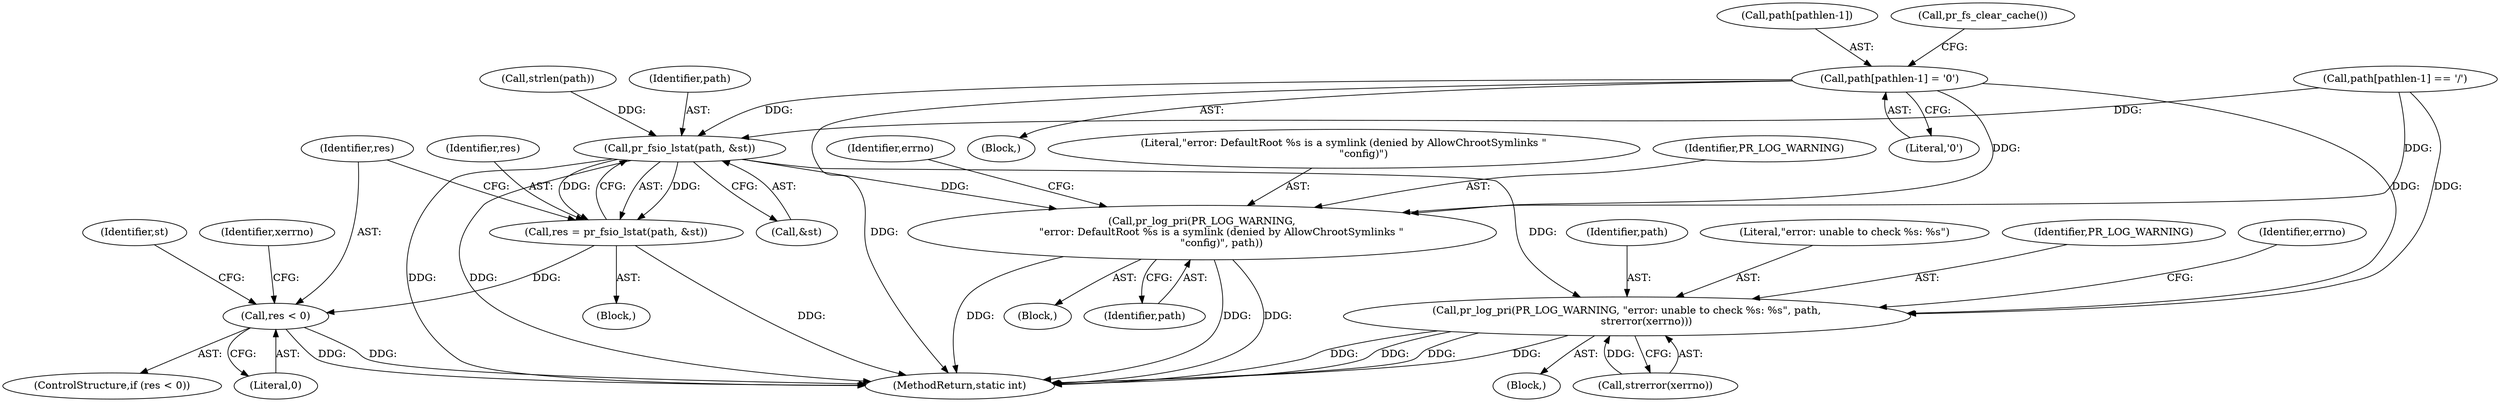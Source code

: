 digraph "1_proftpd_ecff21e0d0e84f35c299ef91d7fda088e516d4ed@array" {
"1000273" [label="(Call,path[pathlen-1] = '\0')"];
"1000283" [label="(Call,pr_fsio_lstat(path, &st))"];
"1000281" [label="(Call,res = pr_fsio_lstat(path, &st))"];
"1000288" [label="(Call,res < 0)"];
"1000295" [label="(Call,pr_log_pri(PR_LOG_WARNING, \"error: unable to check %s: %s\", path,\n            strerror(xerrno)))"];
"1000313" [label="(Call,pr_log_pri(PR_LOG_WARNING,\n            \"error: DefaultRoot %s is a symlink (denied by AllowChrootSymlinks \"\n            \"config)\", path))"];
"1000285" [label="(Call,&st)"];
"1000284" [label="(Identifier,path)"];
"1000310" [label="(Identifier,st)"];
"1000273" [label="(Call,path[pathlen-1] = '\0')"];
"1000279" [label="(Literal,'\0')"];
"1000371" [label="(MethodReturn,static int)"];
"1000290" [label="(Literal,0)"];
"1000281" [label="(Call,res = pr_fsio_lstat(path, &st))"];
"1000298" [label="(Identifier,path)"];
"1000297" [label="(Literal,\"error: unable to check %s: %s\")"];
"1000318" [label="(Identifier,errno)"];
"1000265" [label="(Call,path[pathlen-1] == '/')"];
"1000288" [label="(Call,res < 0)"];
"1000274" [label="(Call,path[pathlen-1])"];
"1000296" [label="(Identifier,PR_LOG_WARNING)"];
"1000283" [label="(Call,pr_fsio_lstat(path, &st))"];
"1000258" [label="(Call,strlen(path))"];
"1000295" [label="(Call,pr_log_pri(PR_LOG_WARNING, \"error: unable to check %s: %s\", path,\n            strerror(xerrno)))"];
"1000315" [label="(Literal,\"error: DefaultRoot %s is a symlink (denied by AllowChrootSymlinks \"\n            \"config)\")"];
"1000219" [label="(Block,)"];
"1000291" [label="(Block,)"];
"1000287" [label="(ControlStructure,if (res < 0))"];
"1000280" [label="(Call,pr_fs_clear_cache())"];
"1000293" [label="(Identifier,xerrno)"];
"1000272" [label="(Block,)"];
"1000314" [label="(Identifier,PR_LOG_WARNING)"];
"1000312" [label="(Block,)"];
"1000313" [label="(Call,pr_log_pri(PR_LOG_WARNING,\n            \"error: DefaultRoot %s is a symlink (denied by AllowChrootSymlinks \"\n            \"config)\", path))"];
"1000316" [label="(Identifier,path)"];
"1000299" [label="(Call,strerror(xerrno))"];
"1000302" [label="(Identifier,errno)"];
"1000289" [label="(Identifier,res)"];
"1000282" [label="(Identifier,res)"];
"1000273" -> "1000272"  [label="AST: "];
"1000273" -> "1000279"  [label="CFG: "];
"1000274" -> "1000273"  [label="AST: "];
"1000279" -> "1000273"  [label="AST: "];
"1000280" -> "1000273"  [label="CFG: "];
"1000273" -> "1000371"  [label="DDG: "];
"1000273" -> "1000283"  [label="DDG: "];
"1000273" -> "1000295"  [label="DDG: "];
"1000273" -> "1000313"  [label="DDG: "];
"1000283" -> "1000281"  [label="AST: "];
"1000283" -> "1000285"  [label="CFG: "];
"1000284" -> "1000283"  [label="AST: "];
"1000285" -> "1000283"  [label="AST: "];
"1000281" -> "1000283"  [label="CFG: "];
"1000283" -> "1000371"  [label="DDG: "];
"1000283" -> "1000371"  [label="DDG: "];
"1000283" -> "1000281"  [label="DDG: "];
"1000283" -> "1000281"  [label="DDG: "];
"1000258" -> "1000283"  [label="DDG: "];
"1000265" -> "1000283"  [label="DDG: "];
"1000283" -> "1000295"  [label="DDG: "];
"1000283" -> "1000313"  [label="DDG: "];
"1000281" -> "1000219"  [label="AST: "];
"1000282" -> "1000281"  [label="AST: "];
"1000289" -> "1000281"  [label="CFG: "];
"1000281" -> "1000371"  [label="DDG: "];
"1000281" -> "1000288"  [label="DDG: "];
"1000288" -> "1000287"  [label="AST: "];
"1000288" -> "1000290"  [label="CFG: "];
"1000289" -> "1000288"  [label="AST: "];
"1000290" -> "1000288"  [label="AST: "];
"1000293" -> "1000288"  [label="CFG: "];
"1000310" -> "1000288"  [label="CFG: "];
"1000288" -> "1000371"  [label="DDG: "];
"1000288" -> "1000371"  [label="DDG: "];
"1000295" -> "1000291"  [label="AST: "];
"1000295" -> "1000299"  [label="CFG: "];
"1000296" -> "1000295"  [label="AST: "];
"1000297" -> "1000295"  [label="AST: "];
"1000298" -> "1000295"  [label="AST: "];
"1000299" -> "1000295"  [label="AST: "];
"1000302" -> "1000295"  [label="CFG: "];
"1000295" -> "1000371"  [label="DDG: "];
"1000295" -> "1000371"  [label="DDG: "];
"1000295" -> "1000371"  [label="DDG: "];
"1000295" -> "1000371"  [label="DDG: "];
"1000265" -> "1000295"  [label="DDG: "];
"1000299" -> "1000295"  [label="DDG: "];
"1000313" -> "1000312"  [label="AST: "];
"1000313" -> "1000316"  [label="CFG: "];
"1000314" -> "1000313"  [label="AST: "];
"1000315" -> "1000313"  [label="AST: "];
"1000316" -> "1000313"  [label="AST: "];
"1000318" -> "1000313"  [label="CFG: "];
"1000313" -> "1000371"  [label="DDG: "];
"1000313" -> "1000371"  [label="DDG: "];
"1000313" -> "1000371"  [label="DDG: "];
"1000265" -> "1000313"  [label="DDG: "];
}
